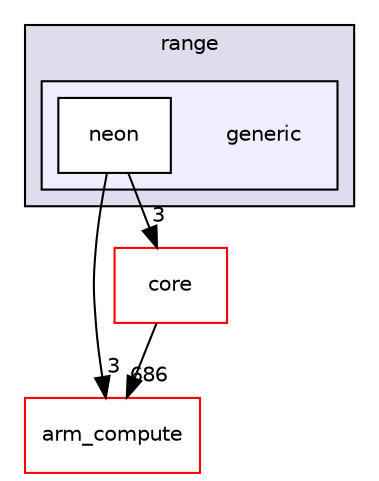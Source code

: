 digraph "src/cpu/kernels/range/generic" {
  compound=true
  node [ fontsize="10", fontname="Helvetica"];
  edge [ labelfontsize="10", labelfontname="Helvetica"];
  subgraph clusterdir_e8131e7c5bc0f43ee9e69873419f1859 {
    graph [ bgcolor="#ddddee", pencolor="black", label="range" fontname="Helvetica", fontsize="10", URL="dir_e8131e7c5bc0f43ee9e69873419f1859.xhtml"]
  subgraph clusterdir_b19b9bf87bfffc4eecc7d8652efd623a {
    graph [ bgcolor="#eeeeff", pencolor="black", label="" URL="dir_b19b9bf87bfffc4eecc7d8652efd623a.xhtml"];
    dir_b19b9bf87bfffc4eecc7d8652efd623a [shape=plaintext label="generic"];
  dir_74a83b37632eeee66f09666e037b03c0 [shape=box label="neon" fillcolor="white" style="filled" URL="dir_74a83b37632eeee66f09666e037b03c0.xhtml"];
  }
  }
  dir_214608ef36d61442cb2b0c1c4e9a7def [shape=box label="arm_compute" fillcolor="white" style="filled" color="red" URL="dir_214608ef36d61442cb2b0c1c4e9a7def.xhtml"];
  dir_aebb8dcc11953d78e620bbef0b9e2183 [shape=box label="core" fillcolor="white" style="filled" color="red" URL="dir_aebb8dcc11953d78e620bbef0b9e2183.xhtml"];
  dir_74a83b37632eeee66f09666e037b03c0->dir_214608ef36d61442cb2b0c1c4e9a7def [headlabel="3", labeldistance=1.5 headhref="dir_000465_000000.xhtml"];
  dir_74a83b37632eeee66f09666e037b03c0->dir_aebb8dcc11953d78e620bbef0b9e2183 [headlabel="3", labeldistance=1.5 headhref="dir_000465_000017.xhtml"];
  dir_aebb8dcc11953d78e620bbef0b9e2183->dir_214608ef36d61442cb2b0c1c4e9a7def [headlabel="686", labeldistance=1.5 headhref="dir_000017_000000.xhtml"];
}
